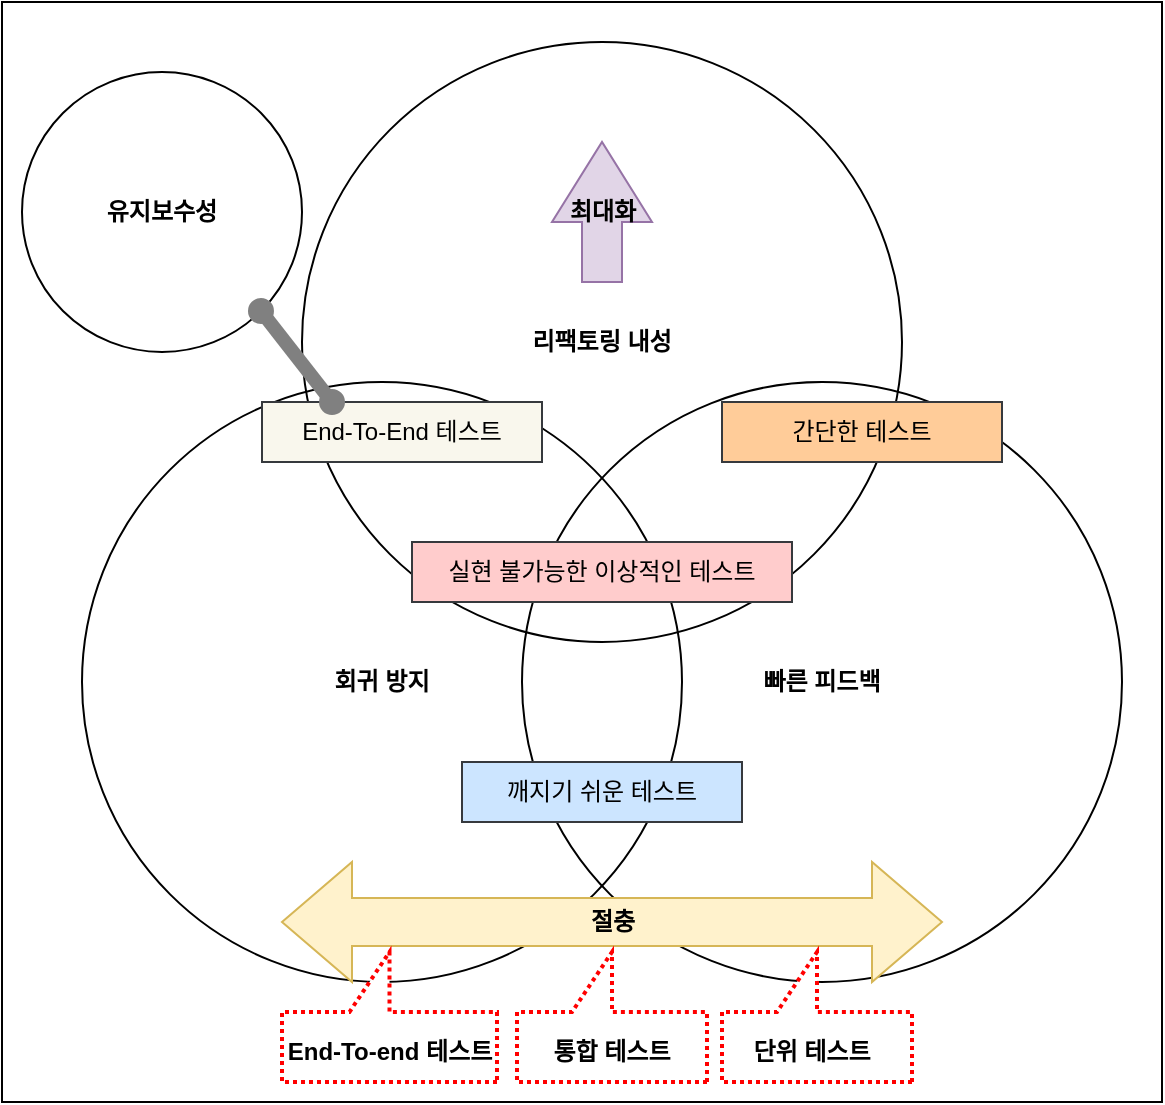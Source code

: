 <mxfile version="22.1.16" type="device">
  <diagram name="페이지-1" id="ztabPf0JnHmOSImnw3Sr">
    <mxGraphModel dx="1434" dy="784" grid="1" gridSize="10" guides="1" tooltips="1" connect="1" arrows="1" fold="1" page="1" pageScale="1" pageWidth="827" pageHeight="1169" math="0" shadow="0">
      <root>
        <mxCell id="0" />
        <mxCell id="1" parent="0" />
        <mxCell id="UIpnlorJmkkJKzhBi-2X-9" value="" style="rounded=0;whiteSpace=wrap;html=1;fillColor=none;" vertex="1" parent="1">
          <mxGeometry x="100" y="30" width="580" height="550" as="geometry" />
        </mxCell>
        <mxCell id="UIpnlorJmkkJKzhBi-2X-1" value="&lt;b&gt;리팩토링 내성&lt;/b&gt;" style="ellipse;whiteSpace=wrap;html=1;aspect=fixed;fillColor=none;" vertex="1" parent="1">
          <mxGeometry x="250" y="50" width="300" height="300" as="geometry" />
        </mxCell>
        <mxCell id="UIpnlorJmkkJKzhBi-2X-3" value="&lt;b&gt;회귀 방지&lt;/b&gt;" style="ellipse;whiteSpace=wrap;html=1;aspect=fixed;fillColor=none;" vertex="1" parent="1">
          <mxGeometry x="140" y="220" width="300" height="300" as="geometry" />
        </mxCell>
        <mxCell id="UIpnlorJmkkJKzhBi-2X-4" value="&lt;b&gt;빠른 피드백&lt;/b&gt;" style="ellipse;whiteSpace=wrap;html=1;aspect=fixed;fillColor=none;" vertex="1" parent="1">
          <mxGeometry x="360" y="220" width="300" height="300" as="geometry" />
        </mxCell>
        <mxCell id="UIpnlorJmkkJKzhBi-2X-5" value="End-To-End 테스트" style="text;html=1;strokeColor=#36393d;fillColor=#f9f7ed;align=center;verticalAlign=middle;whiteSpace=wrap;rounded=0;" vertex="1" parent="1">
          <mxGeometry x="230" y="230" width="140" height="30" as="geometry" />
        </mxCell>
        <mxCell id="UIpnlorJmkkJKzhBi-2X-6" value="간단한 테스트" style="text;html=1;strokeColor=#36393d;fillColor=#ffcc99;align=center;verticalAlign=middle;whiteSpace=wrap;rounded=0;" vertex="1" parent="1">
          <mxGeometry x="460" y="230" width="140" height="30" as="geometry" />
        </mxCell>
        <mxCell id="UIpnlorJmkkJKzhBi-2X-7" value="깨지기 쉬운 테스트" style="text;html=1;align=center;verticalAlign=middle;whiteSpace=wrap;rounded=0;fillColor=#cce5ff;strokeColor=#36393d;" vertex="1" parent="1">
          <mxGeometry x="330" y="410" width="140" height="30" as="geometry" />
        </mxCell>
        <mxCell id="UIpnlorJmkkJKzhBi-2X-8" value="실현 불가능한 이상적인 테스트" style="text;html=1;align=center;verticalAlign=middle;whiteSpace=wrap;rounded=0;fillColor=#ffcccc;strokeColor=#36393d;" vertex="1" parent="1">
          <mxGeometry x="305" y="300" width="190" height="30" as="geometry" />
        </mxCell>
        <mxCell id="UIpnlorJmkkJKzhBi-2X-14" value="&lt;b&gt;최대화&lt;/b&gt;" style="html=1;shadow=0;dashed=0;align=center;verticalAlign=middle;shape=mxgraph.arrows2.arrow;dy=0.6;dx=40;direction=north;notch=0;fillColor=#e1d5e7;strokeColor=#9673a6;" vertex="1" parent="1">
          <mxGeometry x="375" y="100" width="50" height="70" as="geometry" />
        </mxCell>
        <mxCell id="UIpnlorJmkkJKzhBi-2X-16" value="&lt;b&gt;절충&lt;/b&gt;" style="html=1;shadow=0;dashed=0;align=center;verticalAlign=middle;shape=mxgraph.arrows2.twoWayArrow;dy=0.6;dx=35;fillColor=#fff2cc;strokeColor=#d6b656;" vertex="1" parent="1">
          <mxGeometry x="240" y="460" width="330" height="60" as="geometry" />
        </mxCell>
        <mxCell id="UIpnlorJmkkJKzhBi-2X-17" value="&lt;b&gt;유지보수성&lt;/b&gt;" style="ellipse;whiteSpace=wrap;html=1;aspect=fixed;fillColor=none;" vertex="1" parent="1">
          <mxGeometry x="110" y="65" width="140" height="140" as="geometry" />
        </mxCell>
        <mxCell id="UIpnlorJmkkJKzhBi-2X-18" value="" style="endArrow=oval;html=1;rounded=0;entryX=0.25;entryY=0;entryDx=0;entryDy=0;exitX=1;exitY=1;exitDx=0;exitDy=0;strokeColor=#808080;strokeWidth=7;startArrow=oval;startFill=1;endFill=1;" edge="1" parent="1" source="UIpnlorJmkkJKzhBi-2X-17" target="UIpnlorJmkkJKzhBi-2X-5">
          <mxGeometry width="50" height="50" relative="1" as="geometry">
            <mxPoint x="-60" y="340" as="sourcePoint" />
            <mxPoint x="-10" y="290" as="targetPoint" />
          </mxGeometry>
        </mxCell>
        <mxCell id="UIpnlorJmkkJKzhBi-2X-19" value="" style="shape=callout;whiteSpace=wrap;html=1;perimeter=calloutPerimeter;rotation=-180;strokeColor=#FF0000;strokeWidth=2;dashed=1;dashPattern=1 1;fontStyle=1" vertex="1" parent="1">
          <mxGeometry x="240" y="505" width="107.5" height="65" as="geometry" />
        </mxCell>
        <mxCell id="UIpnlorJmkkJKzhBi-2X-20" value="" style="shape=callout;whiteSpace=wrap;html=1;perimeter=calloutPerimeter;rotation=-180;strokeColor=#FF0000;strokeWidth=2;dashed=1;dashPattern=1 1;fontStyle=1" vertex="1" parent="1">
          <mxGeometry x="357.5" y="505" width="95" height="65" as="geometry" />
        </mxCell>
        <mxCell id="UIpnlorJmkkJKzhBi-2X-21" value="" style="shape=callout;whiteSpace=wrap;html=1;perimeter=calloutPerimeter;rotation=-180;strokeColor=#FF0000;strokeWidth=2;dashed=1;dashPattern=1 1;fontStyle=1" vertex="1" parent="1">
          <mxGeometry x="460" y="505" width="95" height="65" as="geometry" />
        </mxCell>
        <mxCell id="UIpnlorJmkkJKzhBi-2X-22" value="End-To-end 테스트" style="text;html=1;strokeColor=none;fillColor=none;align=center;verticalAlign=middle;whiteSpace=wrap;rounded=0;fontStyle=1" vertex="1" parent="1">
          <mxGeometry x="228.75" y="540" width="130" height="30" as="geometry" />
        </mxCell>
        <mxCell id="UIpnlorJmkkJKzhBi-2X-23" value="통합 테스트" style="text;html=1;strokeColor=none;fillColor=none;align=center;verticalAlign=middle;whiteSpace=wrap;rounded=0;fontStyle=1" vertex="1" parent="1">
          <mxGeometry x="340" y="540" width="130" height="30" as="geometry" />
        </mxCell>
        <mxCell id="UIpnlorJmkkJKzhBi-2X-24" value="단위 테스트" style="text;html=1;strokeColor=none;fillColor=none;align=center;verticalAlign=middle;whiteSpace=wrap;rounded=0;fontStyle=1" vertex="1" parent="1">
          <mxGeometry x="440" y="540" width="130" height="30" as="geometry" />
        </mxCell>
      </root>
    </mxGraphModel>
  </diagram>
</mxfile>
